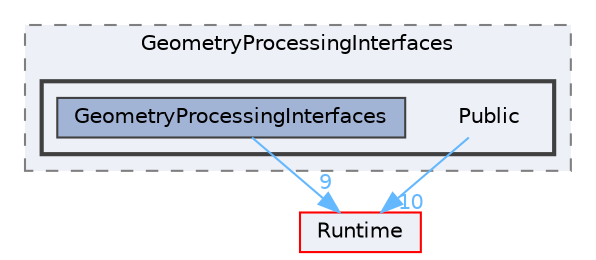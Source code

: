 digraph "Public"
{
 // INTERACTIVE_SVG=YES
 // LATEX_PDF_SIZE
  bgcolor="transparent";
  edge [fontname=Helvetica,fontsize=10,labelfontname=Helvetica,labelfontsize=10];
  node [fontname=Helvetica,fontsize=10,shape=box,height=0.2,width=0.4];
  compound=true
  subgraph clusterdir_677ad7e8309c23aca126b146fe3c295c {
    graph [ bgcolor="#edf0f7", pencolor="grey50", label="GeometryProcessingInterfaces", fontname=Helvetica,fontsize=10 style="filled,dashed", URL="dir_677ad7e8309c23aca126b146fe3c295c.html",tooltip=""]
  subgraph clusterdir_8b136cf674998491ea607b7ccecfcd81 {
    graph [ bgcolor="#edf0f7", pencolor="grey25", label="", fontname=Helvetica,fontsize=10 style="filled,bold", URL="dir_8b136cf674998491ea607b7ccecfcd81.html",tooltip=""]
    dir_8b136cf674998491ea607b7ccecfcd81 [shape=plaintext, label="Public"];
  dir_bdfcdd6de5b66695837edf5a04fce908 [label="GeometryProcessingInterfaces", fillcolor="#a2b4d6", color="grey25", style="filled", URL="dir_bdfcdd6de5b66695837edf5a04fce908.html",tooltip=""];
  }
  }
  dir_7536b172fbd480bfd146a1b1acd6856b [label="Runtime", fillcolor="#edf0f7", color="red", style="filled", URL="dir_7536b172fbd480bfd146a1b1acd6856b.html",tooltip=""];
  dir_8b136cf674998491ea607b7ccecfcd81->dir_7536b172fbd480bfd146a1b1acd6856b [headlabel="10", labeldistance=1.5 headhref="dir_000914_000984.html" href="dir_000914_000984.html" color="steelblue1" fontcolor="steelblue1"];
  dir_bdfcdd6de5b66695837edf5a04fce908->dir_7536b172fbd480bfd146a1b1acd6856b [headlabel="9", labeldistance=1.5 headhref="dir_000445_000984.html" href="dir_000445_000984.html" color="steelblue1" fontcolor="steelblue1"];
}
